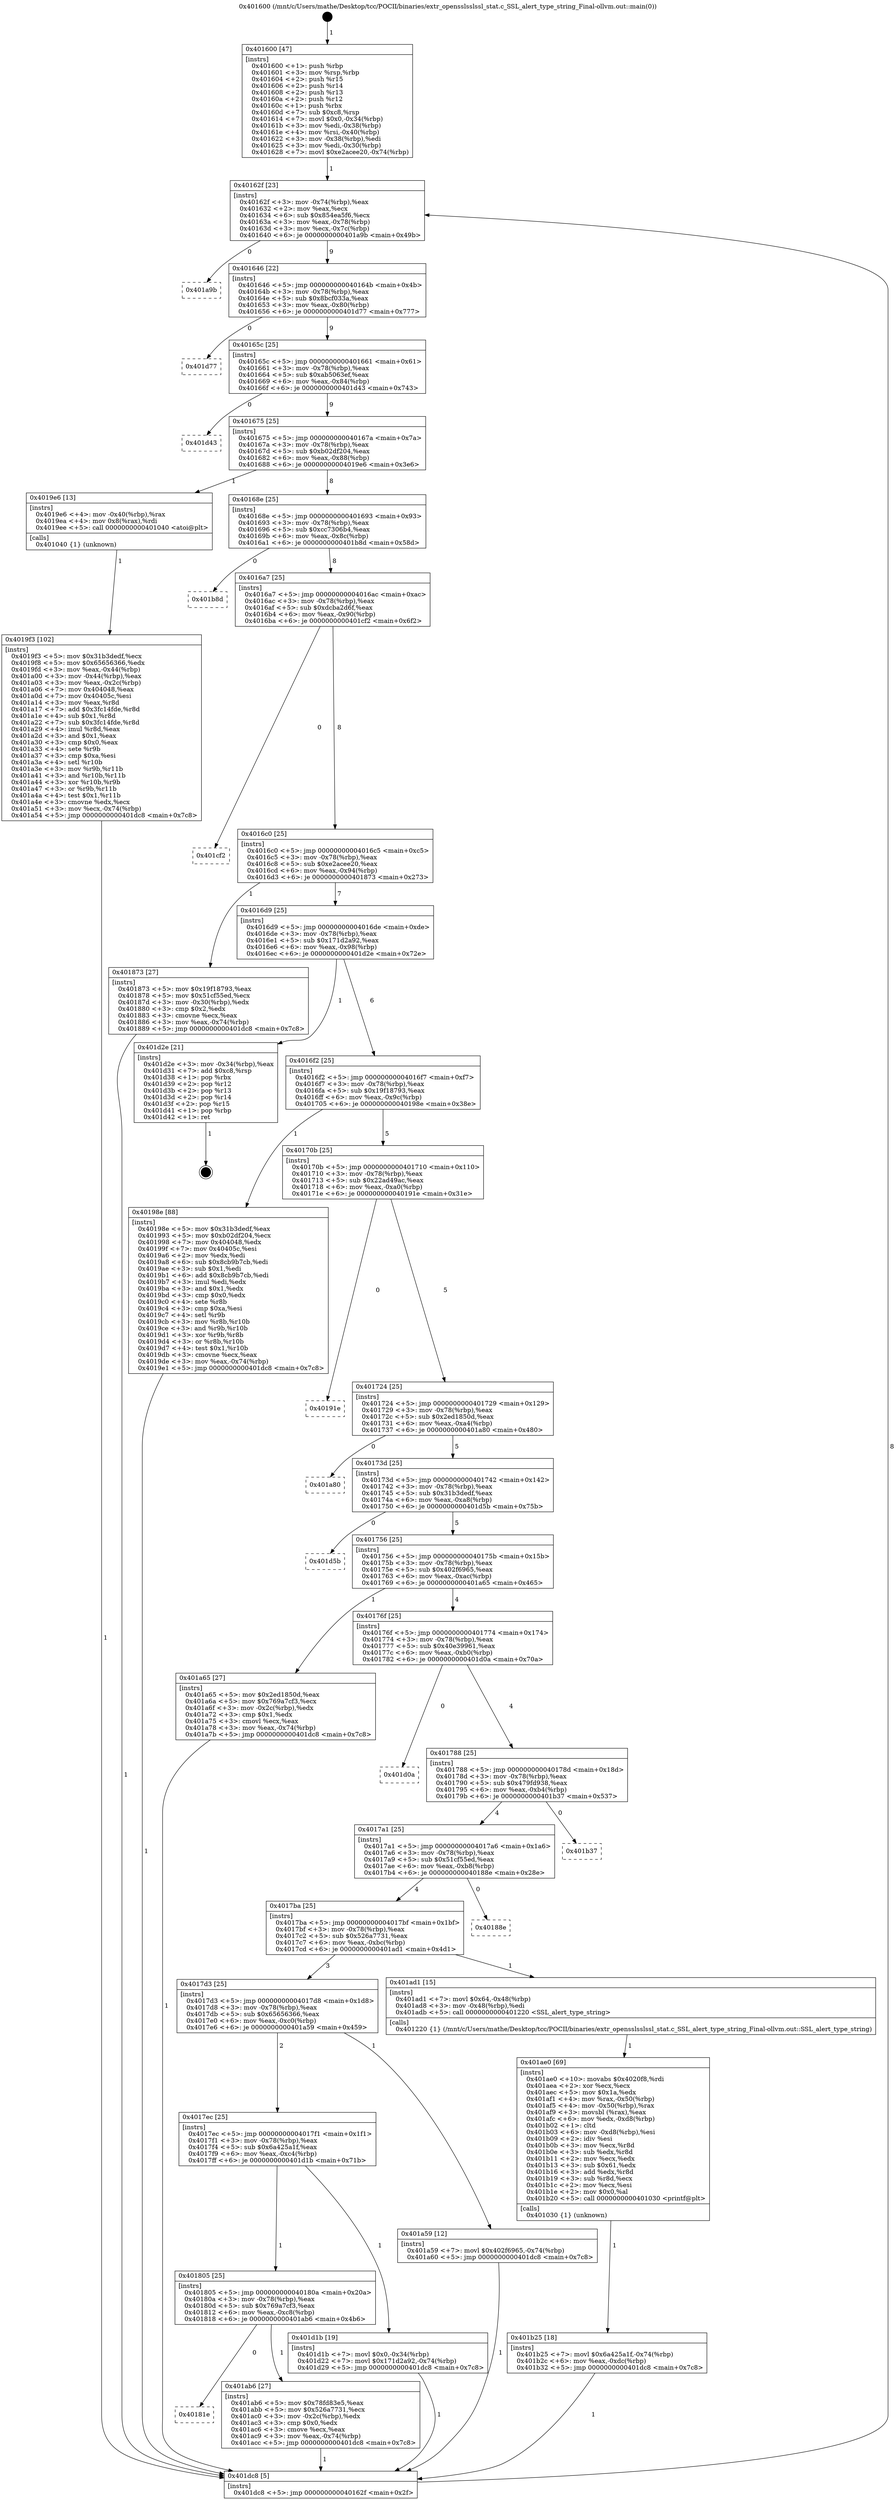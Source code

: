 digraph "0x401600" {
  label = "0x401600 (/mnt/c/Users/mathe/Desktop/tcc/POCII/binaries/extr_opensslsslssl_stat.c_SSL_alert_type_string_Final-ollvm.out::main(0))"
  labelloc = "t"
  node[shape=record]

  Entry [label="",width=0.3,height=0.3,shape=circle,fillcolor=black,style=filled]
  "0x40162f" [label="{
     0x40162f [23]\l
     | [instrs]\l
     &nbsp;&nbsp;0x40162f \<+3\>: mov -0x74(%rbp),%eax\l
     &nbsp;&nbsp;0x401632 \<+2\>: mov %eax,%ecx\l
     &nbsp;&nbsp;0x401634 \<+6\>: sub $0x854ea5f6,%ecx\l
     &nbsp;&nbsp;0x40163a \<+3\>: mov %eax,-0x78(%rbp)\l
     &nbsp;&nbsp;0x40163d \<+3\>: mov %ecx,-0x7c(%rbp)\l
     &nbsp;&nbsp;0x401640 \<+6\>: je 0000000000401a9b \<main+0x49b\>\l
  }"]
  "0x401a9b" [label="{
     0x401a9b\l
  }", style=dashed]
  "0x401646" [label="{
     0x401646 [22]\l
     | [instrs]\l
     &nbsp;&nbsp;0x401646 \<+5\>: jmp 000000000040164b \<main+0x4b\>\l
     &nbsp;&nbsp;0x40164b \<+3\>: mov -0x78(%rbp),%eax\l
     &nbsp;&nbsp;0x40164e \<+5\>: sub $0x8bcf033a,%eax\l
     &nbsp;&nbsp;0x401653 \<+3\>: mov %eax,-0x80(%rbp)\l
     &nbsp;&nbsp;0x401656 \<+6\>: je 0000000000401d77 \<main+0x777\>\l
  }"]
  Exit [label="",width=0.3,height=0.3,shape=circle,fillcolor=black,style=filled,peripheries=2]
  "0x401d77" [label="{
     0x401d77\l
  }", style=dashed]
  "0x40165c" [label="{
     0x40165c [25]\l
     | [instrs]\l
     &nbsp;&nbsp;0x40165c \<+5\>: jmp 0000000000401661 \<main+0x61\>\l
     &nbsp;&nbsp;0x401661 \<+3\>: mov -0x78(%rbp),%eax\l
     &nbsp;&nbsp;0x401664 \<+5\>: sub $0xab5063ef,%eax\l
     &nbsp;&nbsp;0x401669 \<+6\>: mov %eax,-0x84(%rbp)\l
     &nbsp;&nbsp;0x40166f \<+6\>: je 0000000000401d43 \<main+0x743\>\l
  }"]
  "0x401b25" [label="{
     0x401b25 [18]\l
     | [instrs]\l
     &nbsp;&nbsp;0x401b25 \<+7\>: movl $0x6a425a1f,-0x74(%rbp)\l
     &nbsp;&nbsp;0x401b2c \<+6\>: mov %eax,-0xdc(%rbp)\l
     &nbsp;&nbsp;0x401b32 \<+5\>: jmp 0000000000401dc8 \<main+0x7c8\>\l
  }"]
  "0x401d43" [label="{
     0x401d43\l
  }", style=dashed]
  "0x401675" [label="{
     0x401675 [25]\l
     | [instrs]\l
     &nbsp;&nbsp;0x401675 \<+5\>: jmp 000000000040167a \<main+0x7a\>\l
     &nbsp;&nbsp;0x40167a \<+3\>: mov -0x78(%rbp),%eax\l
     &nbsp;&nbsp;0x40167d \<+5\>: sub $0xb02df204,%eax\l
     &nbsp;&nbsp;0x401682 \<+6\>: mov %eax,-0x88(%rbp)\l
     &nbsp;&nbsp;0x401688 \<+6\>: je 00000000004019e6 \<main+0x3e6\>\l
  }"]
  "0x401ae0" [label="{
     0x401ae0 [69]\l
     | [instrs]\l
     &nbsp;&nbsp;0x401ae0 \<+10\>: movabs $0x4020f8,%rdi\l
     &nbsp;&nbsp;0x401aea \<+2\>: xor %ecx,%ecx\l
     &nbsp;&nbsp;0x401aec \<+5\>: mov $0x1a,%edx\l
     &nbsp;&nbsp;0x401af1 \<+4\>: mov %rax,-0x50(%rbp)\l
     &nbsp;&nbsp;0x401af5 \<+4\>: mov -0x50(%rbp),%rax\l
     &nbsp;&nbsp;0x401af9 \<+3\>: movsbl (%rax),%eax\l
     &nbsp;&nbsp;0x401afc \<+6\>: mov %edx,-0xd8(%rbp)\l
     &nbsp;&nbsp;0x401b02 \<+1\>: cltd\l
     &nbsp;&nbsp;0x401b03 \<+6\>: mov -0xd8(%rbp),%esi\l
     &nbsp;&nbsp;0x401b09 \<+2\>: idiv %esi\l
     &nbsp;&nbsp;0x401b0b \<+3\>: mov %ecx,%r8d\l
     &nbsp;&nbsp;0x401b0e \<+3\>: sub %edx,%r8d\l
     &nbsp;&nbsp;0x401b11 \<+2\>: mov %ecx,%edx\l
     &nbsp;&nbsp;0x401b13 \<+3\>: sub $0x61,%edx\l
     &nbsp;&nbsp;0x401b16 \<+3\>: add %edx,%r8d\l
     &nbsp;&nbsp;0x401b19 \<+3\>: sub %r8d,%ecx\l
     &nbsp;&nbsp;0x401b1c \<+2\>: mov %ecx,%esi\l
     &nbsp;&nbsp;0x401b1e \<+2\>: mov $0x0,%al\l
     &nbsp;&nbsp;0x401b20 \<+5\>: call 0000000000401030 \<printf@plt\>\l
     | [calls]\l
     &nbsp;&nbsp;0x401030 \{1\} (unknown)\l
  }"]
  "0x4019e6" [label="{
     0x4019e6 [13]\l
     | [instrs]\l
     &nbsp;&nbsp;0x4019e6 \<+4\>: mov -0x40(%rbp),%rax\l
     &nbsp;&nbsp;0x4019ea \<+4\>: mov 0x8(%rax),%rdi\l
     &nbsp;&nbsp;0x4019ee \<+5\>: call 0000000000401040 \<atoi@plt\>\l
     | [calls]\l
     &nbsp;&nbsp;0x401040 \{1\} (unknown)\l
  }"]
  "0x40168e" [label="{
     0x40168e [25]\l
     | [instrs]\l
     &nbsp;&nbsp;0x40168e \<+5\>: jmp 0000000000401693 \<main+0x93\>\l
     &nbsp;&nbsp;0x401693 \<+3\>: mov -0x78(%rbp),%eax\l
     &nbsp;&nbsp;0x401696 \<+5\>: sub $0xcc7306b4,%eax\l
     &nbsp;&nbsp;0x40169b \<+6\>: mov %eax,-0x8c(%rbp)\l
     &nbsp;&nbsp;0x4016a1 \<+6\>: je 0000000000401b8d \<main+0x58d\>\l
  }"]
  "0x40181e" [label="{
     0x40181e\l
  }", style=dashed]
  "0x401b8d" [label="{
     0x401b8d\l
  }", style=dashed]
  "0x4016a7" [label="{
     0x4016a7 [25]\l
     | [instrs]\l
     &nbsp;&nbsp;0x4016a7 \<+5\>: jmp 00000000004016ac \<main+0xac\>\l
     &nbsp;&nbsp;0x4016ac \<+3\>: mov -0x78(%rbp),%eax\l
     &nbsp;&nbsp;0x4016af \<+5\>: sub $0xdcba2d6f,%eax\l
     &nbsp;&nbsp;0x4016b4 \<+6\>: mov %eax,-0x90(%rbp)\l
     &nbsp;&nbsp;0x4016ba \<+6\>: je 0000000000401cf2 \<main+0x6f2\>\l
  }"]
  "0x401ab6" [label="{
     0x401ab6 [27]\l
     | [instrs]\l
     &nbsp;&nbsp;0x401ab6 \<+5\>: mov $0x78fd83e5,%eax\l
     &nbsp;&nbsp;0x401abb \<+5\>: mov $0x526a7731,%ecx\l
     &nbsp;&nbsp;0x401ac0 \<+3\>: mov -0x2c(%rbp),%edx\l
     &nbsp;&nbsp;0x401ac3 \<+3\>: cmp $0x0,%edx\l
     &nbsp;&nbsp;0x401ac6 \<+3\>: cmove %ecx,%eax\l
     &nbsp;&nbsp;0x401ac9 \<+3\>: mov %eax,-0x74(%rbp)\l
     &nbsp;&nbsp;0x401acc \<+5\>: jmp 0000000000401dc8 \<main+0x7c8\>\l
  }"]
  "0x401cf2" [label="{
     0x401cf2\l
  }", style=dashed]
  "0x4016c0" [label="{
     0x4016c0 [25]\l
     | [instrs]\l
     &nbsp;&nbsp;0x4016c0 \<+5\>: jmp 00000000004016c5 \<main+0xc5\>\l
     &nbsp;&nbsp;0x4016c5 \<+3\>: mov -0x78(%rbp),%eax\l
     &nbsp;&nbsp;0x4016c8 \<+5\>: sub $0xe2acee20,%eax\l
     &nbsp;&nbsp;0x4016cd \<+6\>: mov %eax,-0x94(%rbp)\l
     &nbsp;&nbsp;0x4016d3 \<+6\>: je 0000000000401873 \<main+0x273\>\l
  }"]
  "0x401805" [label="{
     0x401805 [25]\l
     | [instrs]\l
     &nbsp;&nbsp;0x401805 \<+5\>: jmp 000000000040180a \<main+0x20a\>\l
     &nbsp;&nbsp;0x40180a \<+3\>: mov -0x78(%rbp),%eax\l
     &nbsp;&nbsp;0x40180d \<+5\>: sub $0x769a7cf3,%eax\l
     &nbsp;&nbsp;0x401812 \<+6\>: mov %eax,-0xc8(%rbp)\l
     &nbsp;&nbsp;0x401818 \<+6\>: je 0000000000401ab6 \<main+0x4b6\>\l
  }"]
  "0x401873" [label="{
     0x401873 [27]\l
     | [instrs]\l
     &nbsp;&nbsp;0x401873 \<+5\>: mov $0x19f18793,%eax\l
     &nbsp;&nbsp;0x401878 \<+5\>: mov $0x51cf55ed,%ecx\l
     &nbsp;&nbsp;0x40187d \<+3\>: mov -0x30(%rbp),%edx\l
     &nbsp;&nbsp;0x401880 \<+3\>: cmp $0x2,%edx\l
     &nbsp;&nbsp;0x401883 \<+3\>: cmovne %ecx,%eax\l
     &nbsp;&nbsp;0x401886 \<+3\>: mov %eax,-0x74(%rbp)\l
     &nbsp;&nbsp;0x401889 \<+5\>: jmp 0000000000401dc8 \<main+0x7c8\>\l
  }"]
  "0x4016d9" [label="{
     0x4016d9 [25]\l
     | [instrs]\l
     &nbsp;&nbsp;0x4016d9 \<+5\>: jmp 00000000004016de \<main+0xde\>\l
     &nbsp;&nbsp;0x4016de \<+3\>: mov -0x78(%rbp),%eax\l
     &nbsp;&nbsp;0x4016e1 \<+5\>: sub $0x171d2a92,%eax\l
     &nbsp;&nbsp;0x4016e6 \<+6\>: mov %eax,-0x98(%rbp)\l
     &nbsp;&nbsp;0x4016ec \<+6\>: je 0000000000401d2e \<main+0x72e\>\l
  }"]
  "0x401dc8" [label="{
     0x401dc8 [5]\l
     | [instrs]\l
     &nbsp;&nbsp;0x401dc8 \<+5\>: jmp 000000000040162f \<main+0x2f\>\l
  }"]
  "0x401600" [label="{
     0x401600 [47]\l
     | [instrs]\l
     &nbsp;&nbsp;0x401600 \<+1\>: push %rbp\l
     &nbsp;&nbsp;0x401601 \<+3\>: mov %rsp,%rbp\l
     &nbsp;&nbsp;0x401604 \<+2\>: push %r15\l
     &nbsp;&nbsp;0x401606 \<+2\>: push %r14\l
     &nbsp;&nbsp;0x401608 \<+2\>: push %r13\l
     &nbsp;&nbsp;0x40160a \<+2\>: push %r12\l
     &nbsp;&nbsp;0x40160c \<+1\>: push %rbx\l
     &nbsp;&nbsp;0x40160d \<+7\>: sub $0xc8,%rsp\l
     &nbsp;&nbsp;0x401614 \<+7\>: movl $0x0,-0x34(%rbp)\l
     &nbsp;&nbsp;0x40161b \<+3\>: mov %edi,-0x38(%rbp)\l
     &nbsp;&nbsp;0x40161e \<+4\>: mov %rsi,-0x40(%rbp)\l
     &nbsp;&nbsp;0x401622 \<+3\>: mov -0x38(%rbp),%edi\l
     &nbsp;&nbsp;0x401625 \<+3\>: mov %edi,-0x30(%rbp)\l
     &nbsp;&nbsp;0x401628 \<+7\>: movl $0xe2acee20,-0x74(%rbp)\l
  }"]
  "0x401d1b" [label="{
     0x401d1b [19]\l
     | [instrs]\l
     &nbsp;&nbsp;0x401d1b \<+7\>: movl $0x0,-0x34(%rbp)\l
     &nbsp;&nbsp;0x401d22 \<+7\>: movl $0x171d2a92,-0x74(%rbp)\l
     &nbsp;&nbsp;0x401d29 \<+5\>: jmp 0000000000401dc8 \<main+0x7c8\>\l
  }"]
  "0x401d2e" [label="{
     0x401d2e [21]\l
     | [instrs]\l
     &nbsp;&nbsp;0x401d2e \<+3\>: mov -0x34(%rbp),%eax\l
     &nbsp;&nbsp;0x401d31 \<+7\>: add $0xc8,%rsp\l
     &nbsp;&nbsp;0x401d38 \<+1\>: pop %rbx\l
     &nbsp;&nbsp;0x401d39 \<+2\>: pop %r12\l
     &nbsp;&nbsp;0x401d3b \<+2\>: pop %r13\l
     &nbsp;&nbsp;0x401d3d \<+2\>: pop %r14\l
     &nbsp;&nbsp;0x401d3f \<+2\>: pop %r15\l
     &nbsp;&nbsp;0x401d41 \<+1\>: pop %rbp\l
     &nbsp;&nbsp;0x401d42 \<+1\>: ret\l
  }"]
  "0x4016f2" [label="{
     0x4016f2 [25]\l
     | [instrs]\l
     &nbsp;&nbsp;0x4016f2 \<+5\>: jmp 00000000004016f7 \<main+0xf7\>\l
     &nbsp;&nbsp;0x4016f7 \<+3\>: mov -0x78(%rbp),%eax\l
     &nbsp;&nbsp;0x4016fa \<+5\>: sub $0x19f18793,%eax\l
     &nbsp;&nbsp;0x4016ff \<+6\>: mov %eax,-0x9c(%rbp)\l
     &nbsp;&nbsp;0x401705 \<+6\>: je 000000000040198e \<main+0x38e\>\l
  }"]
  "0x4017ec" [label="{
     0x4017ec [25]\l
     | [instrs]\l
     &nbsp;&nbsp;0x4017ec \<+5\>: jmp 00000000004017f1 \<main+0x1f1\>\l
     &nbsp;&nbsp;0x4017f1 \<+3\>: mov -0x78(%rbp),%eax\l
     &nbsp;&nbsp;0x4017f4 \<+5\>: sub $0x6a425a1f,%eax\l
     &nbsp;&nbsp;0x4017f9 \<+6\>: mov %eax,-0xc4(%rbp)\l
     &nbsp;&nbsp;0x4017ff \<+6\>: je 0000000000401d1b \<main+0x71b\>\l
  }"]
  "0x40198e" [label="{
     0x40198e [88]\l
     | [instrs]\l
     &nbsp;&nbsp;0x40198e \<+5\>: mov $0x31b3dedf,%eax\l
     &nbsp;&nbsp;0x401993 \<+5\>: mov $0xb02df204,%ecx\l
     &nbsp;&nbsp;0x401998 \<+7\>: mov 0x404048,%edx\l
     &nbsp;&nbsp;0x40199f \<+7\>: mov 0x40405c,%esi\l
     &nbsp;&nbsp;0x4019a6 \<+2\>: mov %edx,%edi\l
     &nbsp;&nbsp;0x4019a8 \<+6\>: sub $0x8cb9b7cb,%edi\l
     &nbsp;&nbsp;0x4019ae \<+3\>: sub $0x1,%edi\l
     &nbsp;&nbsp;0x4019b1 \<+6\>: add $0x8cb9b7cb,%edi\l
     &nbsp;&nbsp;0x4019b7 \<+3\>: imul %edi,%edx\l
     &nbsp;&nbsp;0x4019ba \<+3\>: and $0x1,%edx\l
     &nbsp;&nbsp;0x4019bd \<+3\>: cmp $0x0,%edx\l
     &nbsp;&nbsp;0x4019c0 \<+4\>: sete %r8b\l
     &nbsp;&nbsp;0x4019c4 \<+3\>: cmp $0xa,%esi\l
     &nbsp;&nbsp;0x4019c7 \<+4\>: setl %r9b\l
     &nbsp;&nbsp;0x4019cb \<+3\>: mov %r8b,%r10b\l
     &nbsp;&nbsp;0x4019ce \<+3\>: and %r9b,%r10b\l
     &nbsp;&nbsp;0x4019d1 \<+3\>: xor %r9b,%r8b\l
     &nbsp;&nbsp;0x4019d4 \<+3\>: or %r8b,%r10b\l
     &nbsp;&nbsp;0x4019d7 \<+4\>: test $0x1,%r10b\l
     &nbsp;&nbsp;0x4019db \<+3\>: cmovne %ecx,%eax\l
     &nbsp;&nbsp;0x4019de \<+3\>: mov %eax,-0x74(%rbp)\l
     &nbsp;&nbsp;0x4019e1 \<+5\>: jmp 0000000000401dc8 \<main+0x7c8\>\l
  }"]
  "0x40170b" [label="{
     0x40170b [25]\l
     | [instrs]\l
     &nbsp;&nbsp;0x40170b \<+5\>: jmp 0000000000401710 \<main+0x110\>\l
     &nbsp;&nbsp;0x401710 \<+3\>: mov -0x78(%rbp),%eax\l
     &nbsp;&nbsp;0x401713 \<+5\>: sub $0x22ad49ac,%eax\l
     &nbsp;&nbsp;0x401718 \<+6\>: mov %eax,-0xa0(%rbp)\l
     &nbsp;&nbsp;0x40171e \<+6\>: je 000000000040191e \<main+0x31e\>\l
  }"]
  "0x4019f3" [label="{
     0x4019f3 [102]\l
     | [instrs]\l
     &nbsp;&nbsp;0x4019f3 \<+5\>: mov $0x31b3dedf,%ecx\l
     &nbsp;&nbsp;0x4019f8 \<+5\>: mov $0x65656366,%edx\l
     &nbsp;&nbsp;0x4019fd \<+3\>: mov %eax,-0x44(%rbp)\l
     &nbsp;&nbsp;0x401a00 \<+3\>: mov -0x44(%rbp),%eax\l
     &nbsp;&nbsp;0x401a03 \<+3\>: mov %eax,-0x2c(%rbp)\l
     &nbsp;&nbsp;0x401a06 \<+7\>: mov 0x404048,%eax\l
     &nbsp;&nbsp;0x401a0d \<+7\>: mov 0x40405c,%esi\l
     &nbsp;&nbsp;0x401a14 \<+3\>: mov %eax,%r8d\l
     &nbsp;&nbsp;0x401a17 \<+7\>: add $0x3fc14fde,%r8d\l
     &nbsp;&nbsp;0x401a1e \<+4\>: sub $0x1,%r8d\l
     &nbsp;&nbsp;0x401a22 \<+7\>: sub $0x3fc14fde,%r8d\l
     &nbsp;&nbsp;0x401a29 \<+4\>: imul %r8d,%eax\l
     &nbsp;&nbsp;0x401a2d \<+3\>: and $0x1,%eax\l
     &nbsp;&nbsp;0x401a30 \<+3\>: cmp $0x0,%eax\l
     &nbsp;&nbsp;0x401a33 \<+4\>: sete %r9b\l
     &nbsp;&nbsp;0x401a37 \<+3\>: cmp $0xa,%esi\l
     &nbsp;&nbsp;0x401a3a \<+4\>: setl %r10b\l
     &nbsp;&nbsp;0x401a3e \<+3\>: mov %r9b,%r11b\l
     &nbsp;&nbsp;0x401a41 \<+3\>: and %r10b,%r11b\l
     &nbsp;&nbsp;0x401a44 \<+3\>: xor %r10b,%r9b\l
     &nbsp;&nbsp;0x401a47 \<+3\>: or %r9b,%r11b\l
     &nbsp;&nbsp;0x401a4a \<+4\>: test $0x1,%r11b\l
     &nbsp;&nbsp;0x401a4e \<+3\>: cmovne %edx,%ecx\l
     &nbsp;&nbsp;0x401a51 \<+3\>: mov %ecx,-0x74(%rbp)\l
     &nbsp;&nbsp;0x401a54 \<+5\>: jmp 0000000000401dc8 \<main+0x7c8\>\l
  }"]
  "0x401a59" [label="{
     0x401a59 [12]\l
     | [instrs]\l
     &nbsp;&nbsp;0x401a59 \<+7\>: movl $0x402f6965,-0x74(%rbp)\l
     &nbsp;&nbsp;0x401a60 \<+5\>: jmp 0000000000401dc8 \<main+0x7c8\>\l
  }"]
  "0x40191e" [label="{
     0x40191e\l
  }", style=dashed]
  "0x401724" [label="{
     0x401724 [25]\l
     | [instrs]\l
     &nbsp;&nbsp;0x401724 \<+5\>: jmp 0000000000401729 \<main+0x129\>\l
     &nbsp;&nbsp;0x401729 \<+3\>: mov -0x78(%rbp),%eax\l
     &nbsp;&nbsp;0x40172c \<+5\>: sub $0x2ed1850d,%eax\l
     &nbsp;&nbsp;0x401731 \<+6\>: mov %eax,-0xa4(%rbp)\l
     &nbsp;&nbsp;0x401737 \<+6\>: je 0000000000401a80 \<main+0x480\>\l
  }"]
  "0x4017d3" [label="{
     0x4017d3 [25]\l
     | [instrs]\l
     &nbsp;&nbsp;0x4017d3 \<+5\>: jmp 00000000004017d8 \<main+0x1d8\>\l
     &nbsp;&nbsp;0x4017d8 \<+3\>: mov -0x78(%rbp),%eax\l
     &nbsp;&nbsp;0x4017db \<+5\>: sub $0x65656366,%eax\l
     &nbsp;&nbsp;0x4017e0 \<+6\>: mov %eax,-0xc0(%rbp)\l
     &nbsp;&nbsp;0x4017e6 \<+6\>: je 0000000000401a59 \<main+0x459\>\l
  }"]
  "0x401a80" [label="{
     0x401a80\l
  }", style=dashed]
  "0x40173d" [label="{
     0x40173d [25]\l
     | [instrs]\l
     &nbsp;&nbsp;0x40173d \<+5\>: jmp 0000000000401742 \<main+0x142\>\l
     &nbsp;&nbsp;0x401742 \<+3\>: mov -0x78(%rbp),%eax\l
     &nbsp;&nbsp;0x401745 \<+5\>: sub $0x31b3dedf,%eax\l
     &nbsp;&nbsp;0x40174a \<+6\>: mov %eax,-0xa8(%rbp)\l
     &nbsp;&nbsp;0x401750 \<+6\>: je 0000000000401d5b \<main+0x75b\>\l
  }"]
  "0x401ad1" [label="{
     0x401ad1 [15]\l
     | [instrs]\l
     &nbsp;&nbsp;0x401ad1 \<+7\>: movl $0x64,-0x48(%rbp)\l
     &nbsp;&nbsp;0x401ad8 \<+3\>: mov -0x48(%rbp),%edi\l
     &nbsp;&nbsp;0x401adb \<+5\>: call 0000000000401220 \<SSL_alert_type_string\>\l
     | [calls]\l
     &nbsp;&nbsp;0x401220 \{1\} (/mnt/c/Users/mathe/Desktop/tcc/POCII/binaries/extr_opensslsslssl_stat.c_SSL_alert_type_string_Final-ollvm.out::SSL_alert_type_string)\l
  }"]
  "0x401d5b" [label="{
     0x401d5b\l
  }", style=dashed]
  "0x401756" [label="{
     0x401756 [25]\l
     | [instrs]\l
     &nbsp;&nbsp;0x401756 \<+5\>: jmp 000000000040175b \<main+0x15b\>\l
     &nbsp;&nbsp;0x40175b \<+3\>: mov -0x78(%rbp),%eax\l
     &nbsp;&nbsp;0x40175e \<+5\>: sub $0x402f6965,%eax\l
     &nbsp;&nbsp;0x401763 \<+6\>: mov %eax,-0xac(%rbp)\l
     &nbsp;&nbsp;0x401769 \<+6\>: je 0000000000401a65 \<main+0x465\>\l
  }"]
  "0x4017ba" [label="{
     0x4017ba [25]\l
     | [instrs]\l
     &nbsp;&nbsp;0x4017ba \<+5\>: jmp 00000000004017bf \<main+0x1bf\>\l
     &nbsp;&nbsp;0x4017bf \<+3\>: mov -0x78(%rbp),%eax\l
     &nbsp;&nbsp;0x4017c2 \<+5\>: sub $0x526a7731,%eax\l
     &nbsp;&nbsp;0x4017c7 \<+6\>: mov %eax,-0xbc(%rbp)\l
     &nbsp;&nbsp;0x4017cd \<+6\>: je 0000000000401ad1 \<main+0x4d1\>\l
  }"]
  "0x401a65" [label="{
     0x401a65 [27]\l
     | [instrs]\l
     &nbsp;&nbsp;0x401a65 \<+5\>: mov $0x2ed1850d,%eax\l
     &nbsp;&nbsp;0x401a6a \<+5\>: mov $0x769a7cf3,%ecx\l
     &nbsp;&nbsp;0x401a6f \<+3\>: mov -0x2c(%rbp),%edx\l
     &nbsp;&nbsp;0x401a72 \<+3\>: cmp $0x1,%edx\l
     &nbsp;&nbsp;0x401a75 \<+3\>: cmovl %ecx,%eax\l
     &nbsp;&nbsp;0x401a78 \<+3\>: mov %eax,-0x74(%rbp)\l
     &nbsp;&nbsp;0x401a7b \<+5\>: jmp 0000000000401dc8 \<main+0x7c8\>\l
  }"]
  "0x40176f" [label="{
     0x40176f [25]\l
     | [instrs]\l
     &nbsp;&nbsp;0x40176f \<+5\>: jmp 0000000000401774 \<main+0x174\>\l
     &nbsp;&nbsp;0x401774 \<+3\>: mov -0x78(%rbp),%eax\l
     &nbsp;&nbsp;0x401777 \<+5\>: sub $0x40e39961,%eax\l
     &nbsp;&nbsp;0x40177c \<+6\>: mov %eax,-0xb0(%rbp)\l
     &nbsp;&nbsp;0x401782 \<+6\>: je 0000000000401d0a \<main+0x70a\>\l
  }"]
  "0x40188e" [label="{
     0x40188e\l
  }", style=dashed]
  "0x401d0a" [label="{
     0x401d0a\l
  }", style=dashed]
  "0x401788" [label="{
     0x401788 [25]\l
     | [instrs]\l
     &nbsp;&nbsp;0x401788 \<+5\>: jmp 000000000040178d \<main+0x18d\>\l
     &nbsp;&nbsp;0x40178d \<+3\>: mov -0x78(%rbp),%eax\l
     &nbsp;&nbsp;0x401790 \<+5\>: sub $0x479fd938,%eax\l
     &nbsp;&nbsp;0x401795 \<+6\>: mov %eax,-0xb4(%rbp)\l
     &nbsp;&nbsp;0x40179b \<+6\>: je 0000000000401b37 \<main+0x537\>\l
  }"]
  "0x4017a1" [label="{
     0x4017a1 [25]\l
     | [instrs]\l
     &nbsp;&nbsp;0x4017a1 \<+5\>: jmp 00000000004017a6 \<main+0x1a6\>\l
     &nbsp;&nbsp;0x4017a6 \<+3\>: mov -0x78(%rbp),%eax\l
     &nbsp;&nbsp;0x4017a9 \<+5\>: sub $0x51cf55ed,%eax\l
     &nbsp;&nbsp;0x4017ae \<+6\>: mov %eax,-0xb8(%rbp)\l
     &nbsp;&nbsp;0x4017b4 \<+6\>: je 000000000040188e \<main+0x28e\>\l
  }"]
  "0x401b37" [label="{
     0x401b37\l
  }", style=dashed]
  Entry -> "0x401600" [label=" 1"]
  "0x40162f" -> "0x401a9b" [label=" 0"]
  "0x40162f" -> "0x401646" [label=" 9"]
  "0x401d2e" -> Exit [label=" 1"]
  "0x401646" -> "0x401d77" [label=" 0"]
  "0x401646" -> "0x40165c" [label=" 9"]
  "0x401d1b" -> "0x401dc8" [label=" 1"]
  "0x40165c" -> "0x401d43" [label=" 0"]
  "0x40165c" -> "0x401675" [label=" 9"]
  "0x401b25" -> "0x401dc8" [label=" 1"]
  "0x401675" -> "0x4019e6" [label=" 1"]
  "0x401675" -> "0x40168e" [label=" 8"]
  "0x401ae0" -> "0x401b25" [label=" 1"]
  "0x40168e" -> "0x401b8d" [label=" 0"]
  "0x40168e" -> "0x4016a7" [label=" 8"]
  "0x401ad1" -> "0x401ae0" [label=" 1"]
  "0x4016a7" -> "0x401cf2" [label=" 0"]
  "0x4016a7" -> "0x4016c0" [label=" 8"]
  "0x401ab6" -> "0x401dc8" [label=" 1"]
  "0x4016c0" -> "0x401873" [label=" 1"]
  "0x4016c0" -> "0x4016d9" [label=" 7"]
  "0x401873" -> "0x401dc8" [label=" 1"]
  "0x401600" -> "0x40162f" [label=" 1"]
  "0x401dc8" -> "0x40162f" [label=" 8"]
  "0x401805" -> "0x401ab6" [label=" 1"]
  "0x4016d9" -> "0x401d2e" [label=" 1"]
  "0x4016d9" -> "0x4016f2" [label=" 6"]
  "0x401805" -> "0x40181e" [label=" 0"]
  "0x4016f2" -> "0x40198e" [label=" 1"]
  "0x4016f2" -> "0x40170b" [label=" 5"]
  "0x40198e" -> "0x401dc8" [label=" 1"]
  "0x4019e6" -> "0x4019f3" [label=" 1"]
  "0x4019f3" -> "0x401dc8" [label=" 1"]
  "0x4017ec" -> "0x401d1b" [label=" 1"]
  "0x40170b" -> "0x40191e" [label=" 0"]
  "0x40170b" -> "0x401724" [label=" 5"]
  "0x4017ec" -> "0x401805" [label=" 1"]
  "0x401724" -> "0x401a80" [label=" 0"]
  "0x401724" -> "0x40173d" [label=" 5"]
  "0x401a59" -> "0x401dc8" [label=" 1"]
  "0x40173d" -> "0x401d5b" [label=" 0"]
  "0x40173d" -> "0x401756" [label=" 5"]
  "0x4017d3" -> "0x4017ec" [label=" 2"]
  "0x401756" -> "0x401a65" [label=" 1"]
  "0x401756" -> "0x40176f" [label=" 4"]
  "0x401a65" -> "0x401dc8" [label=" 1"]
  "0x40176f" -> "0x401d0a" [label=" 0"]
  "0x40176f" -> "0x401788" [label=" 4"]
  "0x4017ba" -> "0x4017d3" [label=" 3"]
  "0x401788" -> "0x401b37" [label=" 0"]
  "0x401788" -> "0x4017a1" [label=" 4"]
  "0x4017ba" -> "0x401ad1" [label=" 1"]
  "0x4017a1" -> "0x40188e" [label=" 0"]
  "0x4017a1" -> "0x4017ba" [label=" 4"]
  "0x4017d3" -> "0x401a59" [label=" 1"]
}
